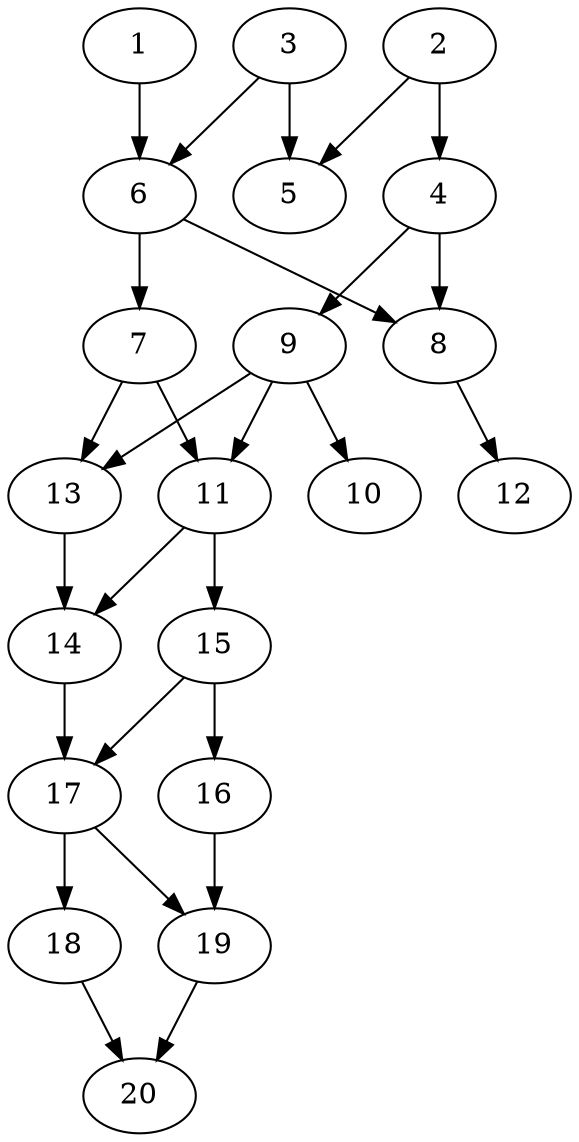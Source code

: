 // DAG automatically generated by daggen at Sat Jul 27 15:35:52 2019
// ./daggen --dot -n 20 --ccr 0.4 --fat 0.4 --regular 0.5 --density 0.6 --mindata 5242880 --maxdata 52428800 
digraph G {
  1 [size="68618240", alpha="0.04", expect_size="27447296"] 
  1 -> 6 [size ="27447296"]
  2 [size="16227840", alpha="0.09", expect_size="6491136"] 
  2 -> 4 [size ="6491136"]
  2 -> 5 [size ="6491136"]
  3 [size="80670720", alpha="0.07", expect_size="32268288"] 
  3 -> 5 [size ="32268288"]
  3 -> 6 [size ="32268288"]
  4 [size="42373120", alpha="0.19", expect_size="16949248"] 
  4 -> 8 [size ="16949248"]
  4 -> 9 [size ="16949248"]
  5 [size="124165120", alpha="0.02", expect_size="49666048"] 
  6 [size="92741120", alpha="0.06", expect_size="37096448"] 
  6 -> 7 [size ="37096448"]
  6 -> 8 [size ="37096448"]
  7 [size="114403840", alpha="0.09", expect_size="45761536"] 
  7 -> 11 [size ="45761536"]
  7 -> 13 [size ="45761536"]
  8 [size="95475200", alpha="0.04", expect_size="38190080"] 
  8 -> 12 [size ="38190080"]
  9 [size="60131840", alpha="0.03", expect_size="24052736"] 
  9 -> 10 [size ="24052736"]
  9 -> 11 [size ="24052736"]
  9 -> 13 [size ="24052736"]
  10 [size="86233600", alpha="0.13", expect_size="34493440"] 
  11 [size="88893440", alpha="0.19", expect_size="35557376"] 
  11 -> 14 [size ="35557376"]
  11 -> 15 [size ="35557376"]
  12 [size="114987520", alpha="0.16", expect_size="45995008"] 
  13 [size="51527680", alpha="0.14", expect_size="20611072"] 
  13 -> 14 [size ="20611072"]
  14 [size="94860800", alpha="0.20", expect_size="37944320"] 
  14 -> 17 [size ="37944320"]
  15 [size="89262080", alpha="0.16", expect_size="35704832"] 
  15 -> 16 [size ="35704832"]
  15 -> 17 [size ="35704832"]
  16 [size="99507200", alpha="0.20", expect_size="39802880"] 
  16 -> 19 [size ="39802880"]
  17 [size="16401920", alpha="0.18", expect_size="6560768"] 
  17 -> 18 [size ="6560768"]
  17 -> 19 [size ="6560768"]
  18 [size="68098560", alpha="0.06", expect_size="27239424"] 
  18 -> 20 [size ="27239424"]
  19 [size="91271680", alpha="0.05", expect_size="36508672"] 
  19 -> 20 [size ="36508672"]
  20 [size="111114240", alpha="0.09", expect_size="44445696"] 
}
